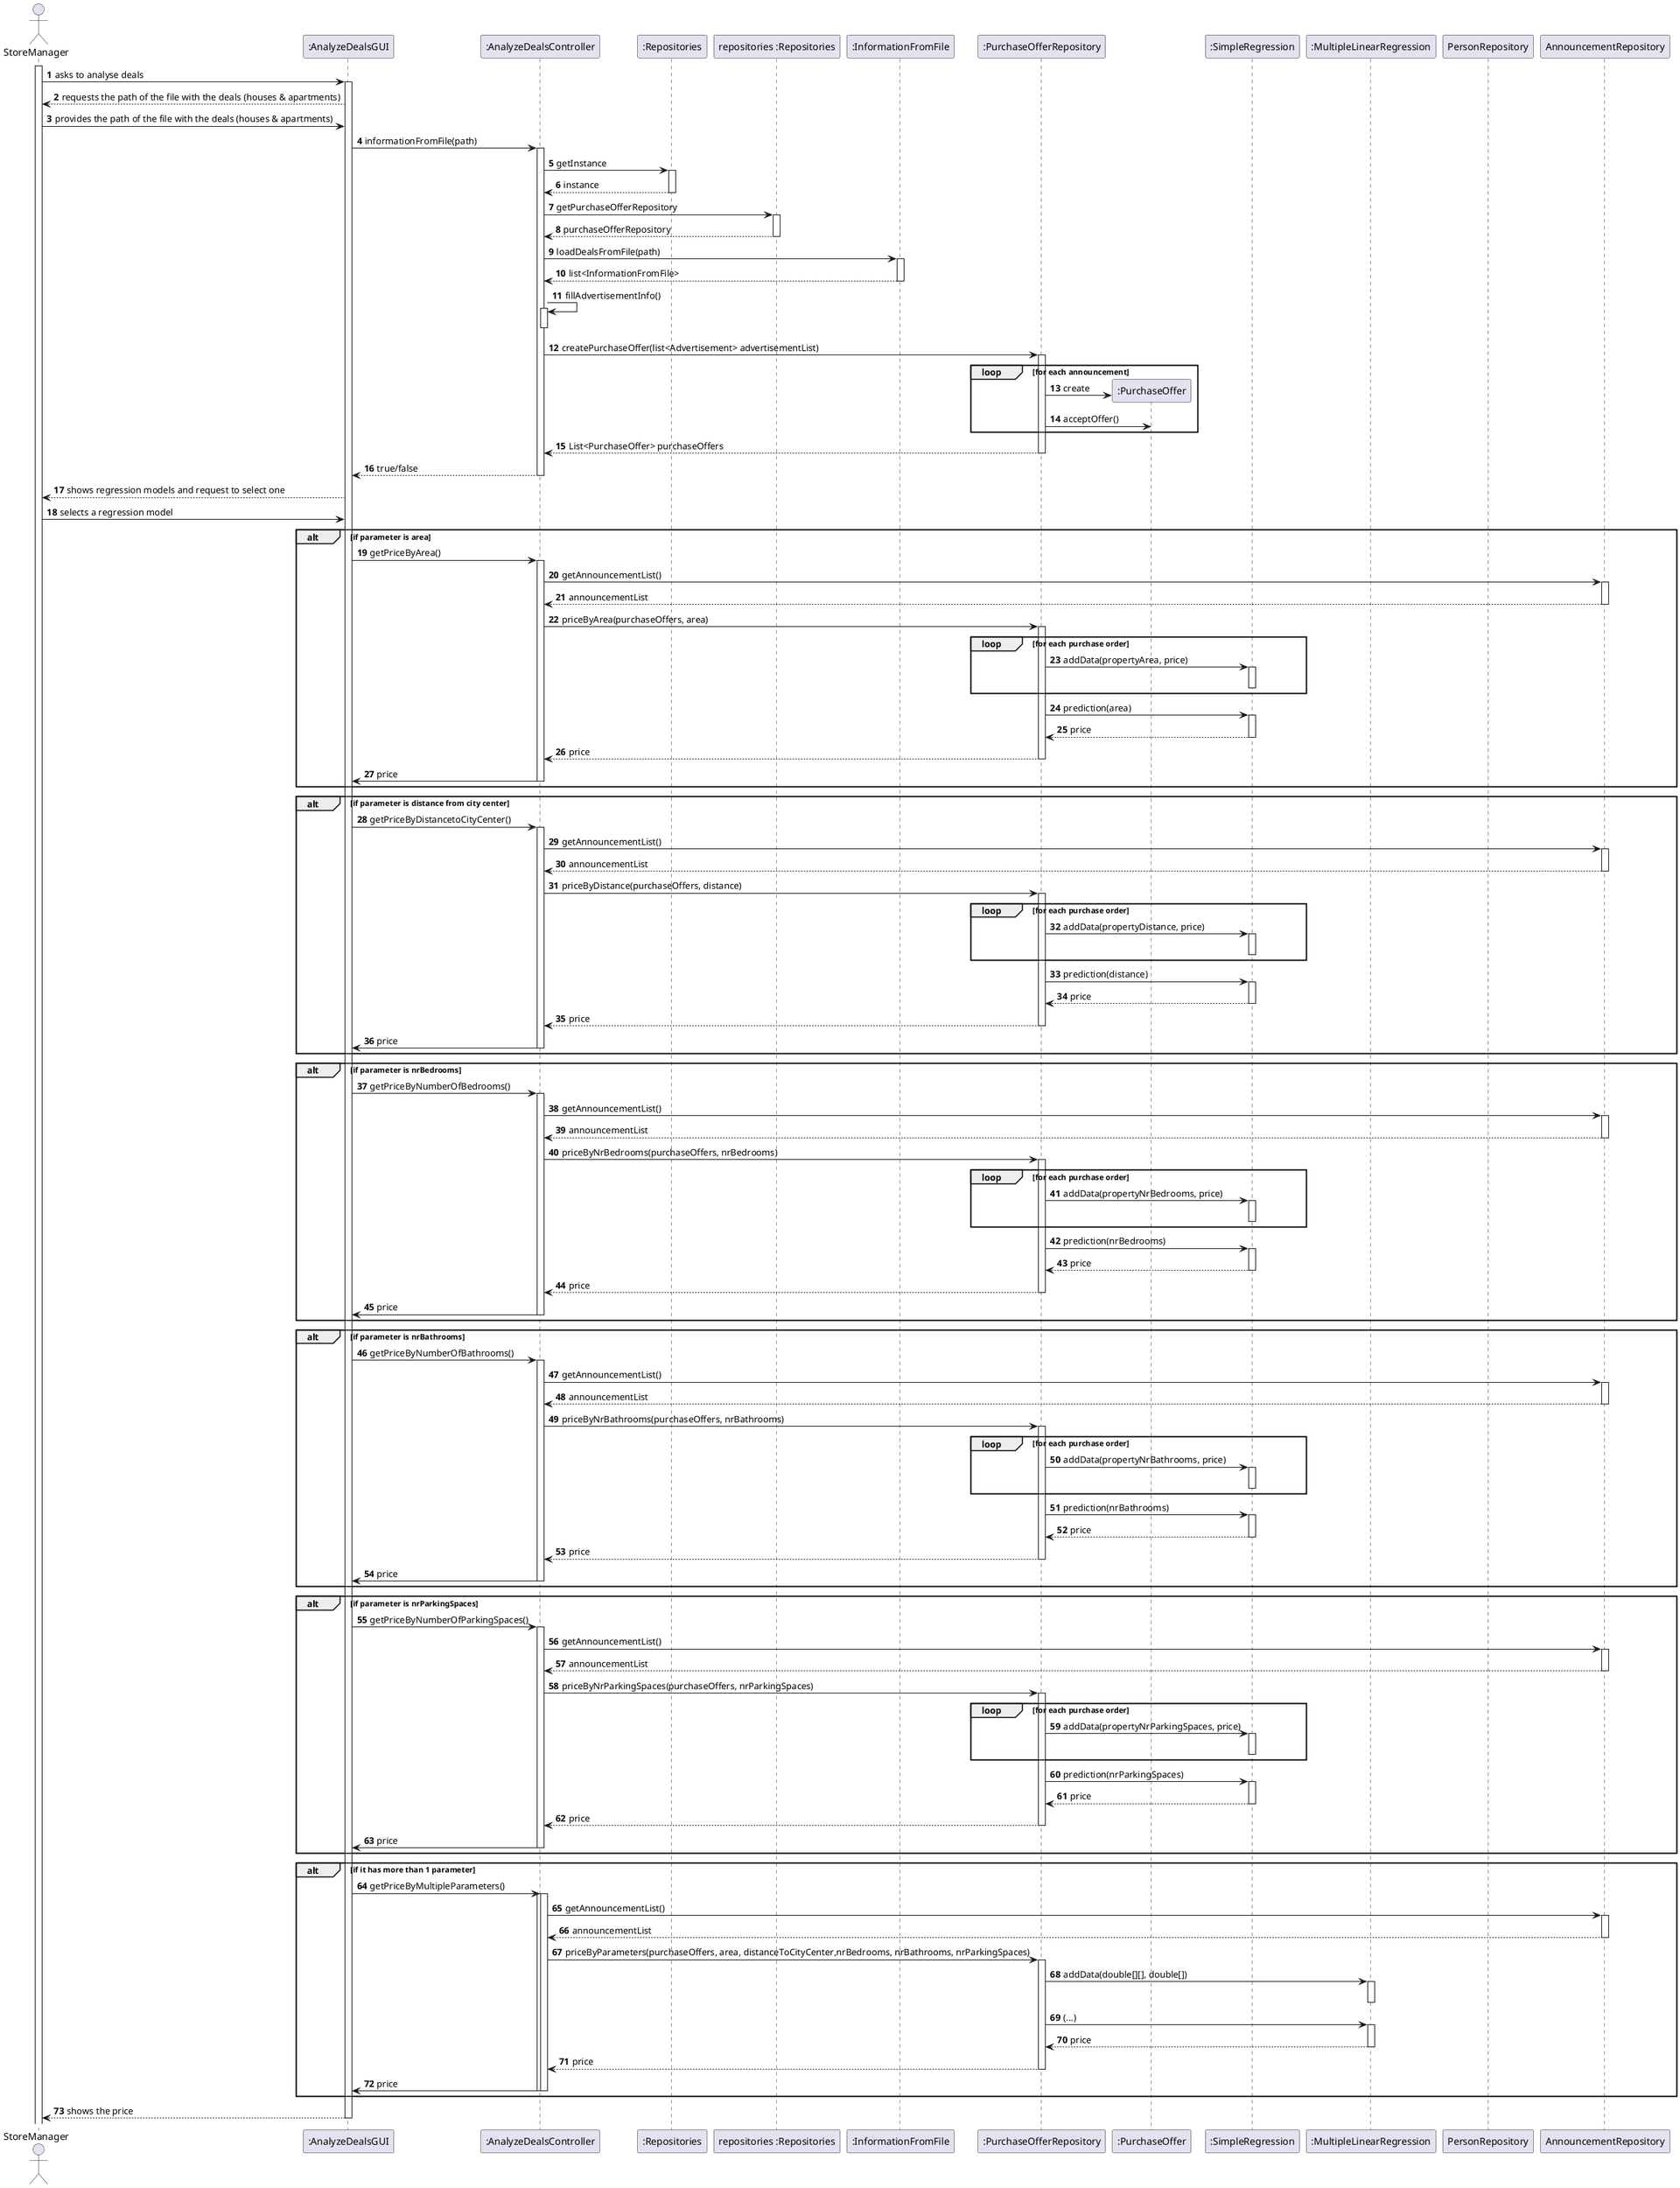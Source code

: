 @startuml
autonumber
actor StoreManager as SM

participant ":AnalyzeDealsGUI" as GUI
participant ":AnalyzeDealsController" as CTRL
participant ":Repositories" as REPO
participant "repositories :Repositories" as repo
participant ":InformationFromFile" as IF

participant ":PurchaseOfferRepository" as POR
participant ":PurchaseOffer" as PO

participant ":SimpleRegression" as SR
participant ":MultipleLinearRegression" as MLR

participant "PersonRepository" as PersonRepo
participant "AnnouncementRepository" as AnnRepo

activate SM

    SM -> GUI: asks to analyse deals
    activate GUI
        SM <-- GUI: requests the path of the file with the deals (houses & apartments)
        SM -> GUI: provides the path of the file with the deals (houses & apartments)

        GUI -> CTRL: informationFromFile(path)
        activate CTRL

            CTRL -> REPO: getInstance
            activate REPO
                CTRL <-- REPO: instance
            deactivate REPO
            CTRL -> repo: getPurchaseOfferRepository
            activate repo
                CTRL <-- repo: purchaseOfferRepository
            deactivate repo
            CTRL -> IF: loadDealsFromFile(path)
            activate IF

                CTRL <-- IF: list<InformationFromFile>
            deactivate IF

            CTRL -> CTRL: fillAdvertisementInfo()
            activate CTRL

            deactivate CTRL

            CTRL -> POR: createPurchaseOffer(list<Advertisement> advertisementList)
            activate POR

loop for each announcement
                POR -> PO**: create
                POR -> PO: acceptOffer()
end
                CTRL <-- POR: List<PurchaseOffer> purchaseOffers
            deactivate POR

            GUI <-- CTRL: true/false
        deactivate CTRL

        deactivate CTRL

        SM <-- GUI: shows regression models and request to select one
        SM -> GUI: selects a regression model



alt if parameter is area
        GUI -> CTRL: getPriceByArea()
        activate CTRL

            CTRL -> AnnRepo: getAnnouncementList()
            activate AnnRepo
                CTRL <-- AnnRepo: announcementList
            deactivate AnnRepo
            CTRL -> POR: priceByArea(purchaseOffers, area)
            activate POR
    loop for each purchase order
                POR -> SR: addData(propertyArea, price)
                activate SR
                deactivate SR
    end
                POR -> SR: prediction(area)
                activate SR
                    POR <-- SR: price
                deactivate SR
                CTRL <-- POR: price
            deactivate POR

            GUI<- CTRL: price
        deactivate CTRL
end

alt if parameter is distance from city center

        GUI -> CTRL: getPriceByDistancetoCityCenter()
        activate CTRL

            CTRL -> AnnRepo: getAnnouncementList()
            activate AnnRepo
                CTRL <-- AnnRepo: announcementList
            deactivate AnnRepo

            CTRL -> POR: priceByDistance(purchaseOffers, distance)
            activate POR
    loop for each purchase order
                POR -> SR: addData(propertyDistance, price)
                activate SR
                deactivate SR
    end
                POR -> SR: prediction(distance)
                activate SR
                    POR <-- SR: price
                deactivate SR
                CTRL <-- POR: price
            deactivate POR

            GUI<- CTRL: price
        deactivate CTRL
end

alt if parameter is nrBedrooms
        GUI -> CTRL: getPriceByNumberOfBedrooms()
        activate CTRL

            CTRL -> AnnRepo: getAnnouncementList()
            activate AnnRepo
                CTRL <-- AnnRepo: announcementList
            deactivate AnnRepo
            CTRL -> POR: priceByNrBedrooms(purchaseOffers, nrBedrooms)
            activate POR
    loop for each purchase order
                POR -> SR: addData(propertyNrBedrooms, price)
                activate SR
                deactivate SR
    end
                POR -> SR: prediction(nrBedrooms)
                activate SR
                    POR <-- SR: price
                deactivate SR
                CTRL <-- POR: price
            deactivate POR

            GUI<- CTRL: price
        deactivate CTRL
end

alt if parameter is nrBathrooms
        GUI -> CTRL: getPriceByNumberOfBathrooms()
        activate CTRL

            CTRL -> AnnRepo: getAnnouncementList()
            activate AnnRepo
                CTRL <-- AnnRepo: announcementList
            deactivate AnnRepo
            CTRL -> POR: priceByNrBathrooms(purchaseOffers, nrBathrooms)
            activate POR
    loop for each purchase order
                POR -> SR: addData(propertyNrBathrooms, price)
                activate SR
                deactivate SR
    end
                POR -> SR: prediction(nrBathrooms)
                activate SR
                    POR <-- SR: price
                deactivate SR
                CTRL <-- POR: price
            deactivate POR

            GUI<- CTRL: price
        deactivate CTRL
end

alt if parameter is nrParkingSpaces
        GUI -> CTRL: getPriceByNumberOfParkingSpaces()
        activate CTRL

            CTRL -> AnnRepo: getAnnouncementList()
            activate AnnRepo
                CTRL <-- AnnRepo: announcementList
            deactivate AnnRepo

            CTRL -> POR: priceByNrParkingSpaces(purchaseOffers, nrParkingSpaces)
            activate POR
    loop for each purchase order
                POR -> SR: addData(propertyNrParkingSpaces, price)
                activate SR
                deactivate SR
    end
                POR -> SR: prediction(nrParkingSpaces)
                activate SR
                    POR <-- SR: price
                deactivate SR
                CTRL <-- POR: price
            deactivate POR

            GUI<- CTRL: price
        deactivate CTRL
end

alt if it has more than 1 parameter

        GUI -> CTRL: getPriceByMultipleParameters()
        activate CTRL

        activate CTRL

            CTRL -> AnnRepo: getAnnouncementList()
            activate AnnRepo
                CTRL <-- AnnRepo: announcementList
            deactivate AnnRepo
            CTRL -> POR: priceByParameters(purchaseOffers, area, distanceToCityCenter,nrBedrooms, nrBathrooms, nrParkingSpaces)
            activate POR

                POR -> MLR: addData(double[][], double[])
                activate MLR
                deactivate MLR

                POR -> MLR: (...)
                activate MLR
                    POR <-- MLR: price
                deactivate MLR

                CTRL <-- POR: price
            deactivate POR

            GUI<- CTRL: price
        deactivate CTRL
end

        SM <-- GUI: shows the price

    deactivate GUI


@enduml